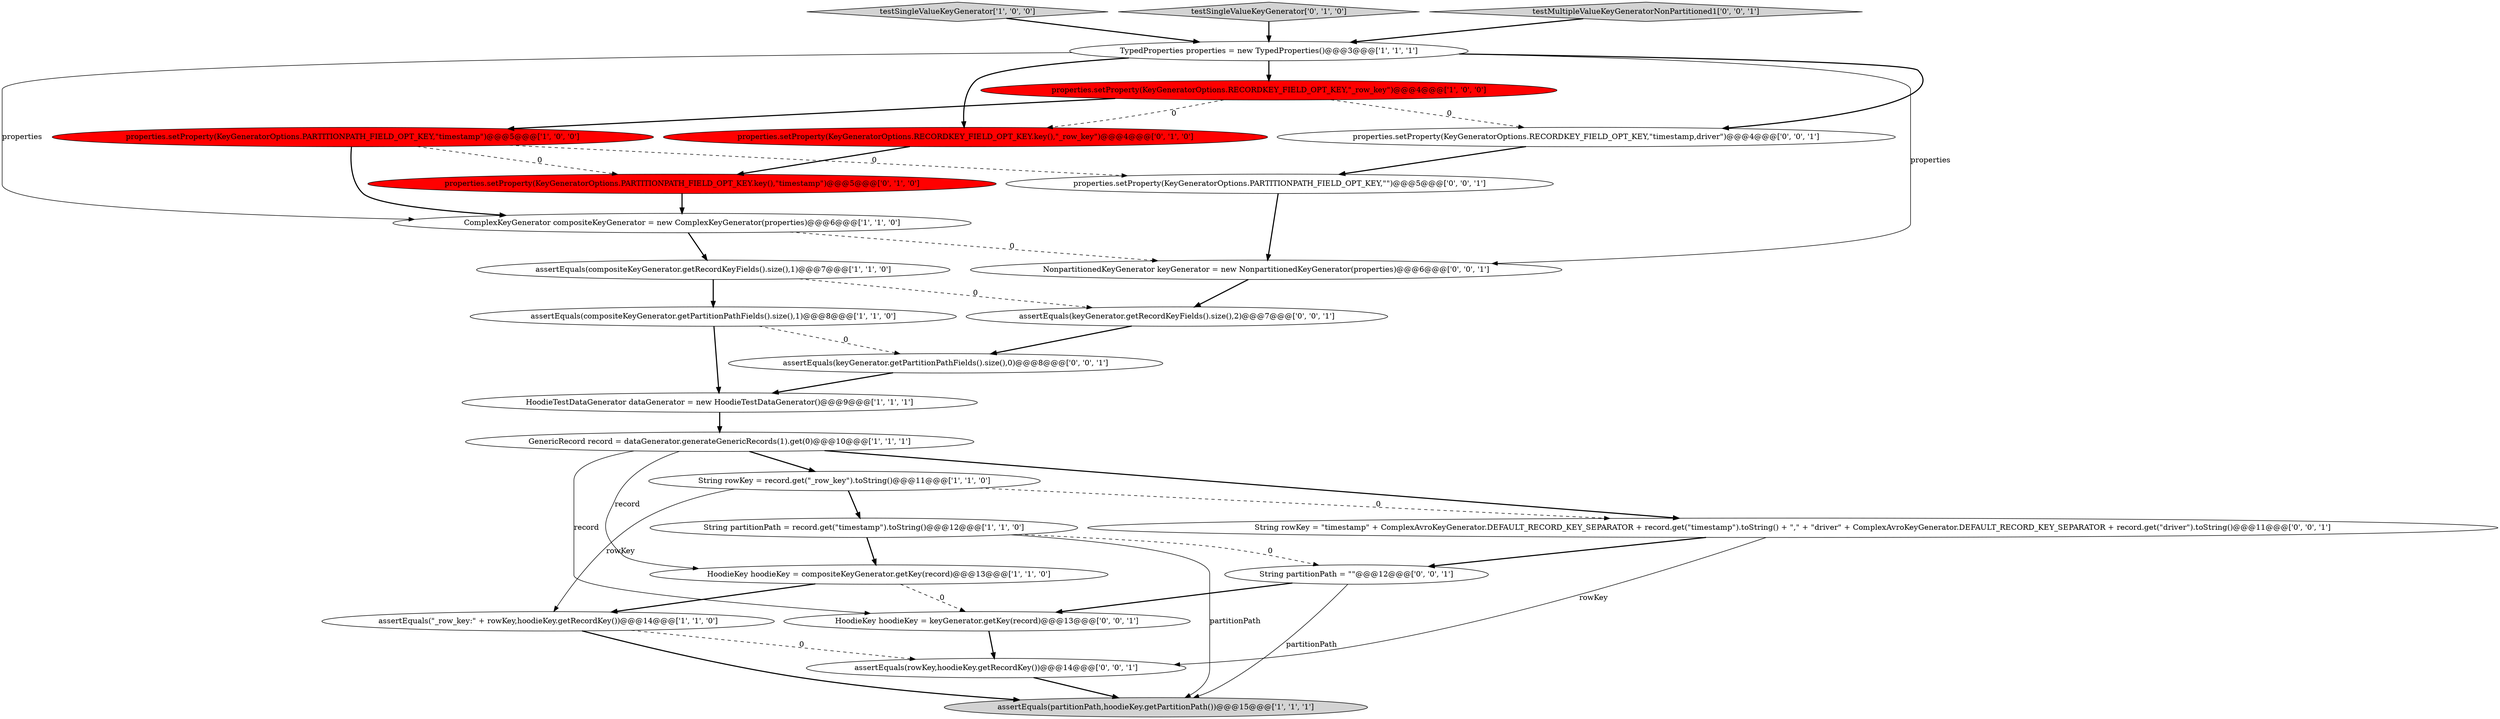 digraph {
3 [style = filled, label = "HoodieTestDataGenerator dataGenerator = new HoodieTestDataGenerator()@@@9@@@['1', '1', '1']", fillcolor = white, shape = ellipse image = "AAA0AAABBB1BBB"];
6 [style = filled, label = "assertEquals(compositeKeyGenerator.getPartitionPathFields().size(),1)@@@8@@@['1', '1', '0']", fillcolor = white, shape = ellipse image = "AAA0AAABBB1BBB"];
1 [style = filled, label = "HoodieKey hoodieKey = compositeKeyGenerator.getKey(record)@@@13@@@['1', '1', '0']", fillcolor = white, shape = ellipse image = "AAA0AAABBB1BBB"];
2 [style = filled, label = "properties.setProperty(KeyGeneratorOptions.PARTITIONPATH_FIELD_OPT_KEY,\"timestamp\")@@@5@@@['1', '0', '0']", fillcolor = red, shape = ellipse image = "AAA1AAABBB1BBB"];
20 [style = filled, label = "String rowKey = \"timestamp\" + ComplexAvroKeyGenerator.DEFAULT_RECORD_KEY_SEPARATOR + record.get(\"timestamp\").toString() + \",\" + \"driver\" + ComplexAvroKeyGenerator.DEFAULT_RECORD_KEY_SEPARATOR + record.get(\"driver\").toString()@@@11@@@['0', '0', '1']", fillcolor = white, shape = ellipse image = "AAA0AAABBB3BBB"];
8 [style = filled, label = "testSingleValueKeyGenerator['1', '0', '0']", fillcolor = lightgray, shape = diamond image = "AAA0AAABBB1BBB"];
14 [style = filled, label = "testSingleValueKeyGenerator['0', '1', '0']", fillcolor = lightgray, shape = diamond image = "AAA0AAABBB2BBB"];
13 [style = filled, label = "TypedProperties properties = new TypedProperties()@@@3@@@['1', '1', '1']", fillcolor = white, shape = ellipse image = "AAA0AAABBB1BBB"];
25 [style = filled, label = "assertEquals(keyGenerator.getPartitionPathFields().size(),0)@@@8@@@['0', '0', '1']", fillcolor = white, shape = ellipse image = "AAA0AAABBB3BBB"];
0 [style = filled, label = "properties.setProperty(KeyGeneratorOptions.RECORDKEY_FIELD_OPT_KEY,\"_row_key\")@@@4@@@['1', '0', '0']", fillcolor = red, shape = ellipse image = "AAA1AAABBB1BBB"];
5 [style = filled, label = "assertEquals(partitionPath,hoodieKey.getPartitionPath())@@@15@@@['1', '1', '1']", fillcolor = lightgray, shape = ellipse image = "AAA0AAABBB1BBB"];
18 [style = filled, label = "testMultipleValueKeyGeneratorNonPartitioned1['0', '0', '1']", fillcolor = lightgray, shape = diamond image = "AAA0AAABBB3BBB"];
23 [style = filled, label = "String partitionPath = \"\"@@@12@@@['0', '0', '1']", fillcolor = white, shape = ellipse image = "AAA0AAABBB3BBB"];
26 [style = filled, label = "assertEquals(rowKey,hoodieKey.getRecordKey())@@@14@@@['0', '0', '1']", fillcolor = white, shape = ellipse image = "AAA0AAABBB3BBB"];
15 [style = filled, label = "properties.setProperty(KeyGeneratorOptions.PARTITIONPATH_FIELD_OPT_KEY.key(),\"timestamp\")@@@5@@@['0', '1', '0']", fillcolor = red, shape = ellipse image = "AAA1AAABBB2BBB"];
4 [style = filled, label = "GenericRecord record = dataGenerator.generateGenericRecords(1).get(0)@@@10@@@['1', '1', '1']", fillcolor = white, shape = ellipse image = "AAA0AAABBB1BBB"];
9 [style = filled, label = "assertEquals(\"_row_key:\" + rowKey,hoodieKey.getRecordKey())@@@14@@@['1', '1', '0']", fillcolor = white, shape = ellipse image = "AAA0AAABBB1BBB"];
16 [style = filled, label = "properties.setProperty(KeyGeneratorOptions.RECORDKEY_FIELD_OPT_KEY.key(),\"_row_key\")@@@4@@@['0', '1', '0']", fillcolor = red, shape = ellipse image = "AAA1AAABBB2BBB"];
21 [style = filled, label = "HoodieKey hoodieKey = keyGenerator.getKey(record)@@@13@@@['0', '0', '1']", fillcolor = white, shape = ellipse image = "AAA0AAABBB3BBB"];
24 [style = filled, label = "properties.setProperty(KeyGeneratorOptions.PARTITIONPATH_FIELD_OPT_KEY,\"\")@@@5@@@['0', '0', '1']", fillcolor = white, shape = ellipse image = "AAA0AAABBB3BBB"];
10 [style = filled, label = "ComplexKeyGenerator compositeKeyGenerator = new ComplexKeyGenerator(properties)@@@6@@@['1', '1', '0']", fillcolor = white, shape = ellipse image = "AAA0AAABBB1BBB"];
11 [style = filled, label = "String partitionPath = record.get(\"timestamp\").toString()@@@12@@@['1', '1', '0']", fillcolor = white, shape = ellipse image = "AAA0AAABBB1BBB"];
19 [style = filled, label = "assertEquals(keyGenerator.getRecordKeyFields().size(),2)@@@7@@@['0', '0', '1']", fillcolor = white, shape = ellipse image = "AAA0AAABBB3BBB"];
22 [style = filled, label = "properties.setProperty(KeyGeneratorOptions.RECORDKEY_FIELD_OPT_KEY,\"timestamp,driver\")@@@4@@@['0', '0', '1']", fillcolor = white, shape = ellipse image = "AAA0AAABBB3BBB"];
12 [style = filled, label = "String rowKey = record.get(\"_row_key\").toString()@@@11@@@['1', '1', '0']", fillcolor = white, shape = ellipse image = "AAA0AAABBB1BBB"];
17 [style = filled, label = "NonpartitionedKeyGenerator keyGenerator = new NonpartitionedKeyGenerator(properties)@@@6@@@['0', '0', '1']", fillcolor = white, shape = ellipse image = "AAA0AAABBB3BBB"];
7 [style = filled, label = "assertEquals(compositeKeyGenerator.getRecordKeyFields().size(),1)@@@7@@@['1', '1', '0']", fillcolor = white, shape = ellipse image = "AAA0AAABBB1BBB"];
6->3 [style = bold, label=""];
16->15 [style = bold, label=""];
15->10 [style = bold, label=""];
12->9 [style = solid, label="rowKey"];
12->20 [style = dashed, label="0"];
13->17 [style = solid, label="properties"];
11->1 [style = bold, label=""];
26->5 [style = bold, label=""];
4->21 [style = solid, label="record"];
0->2 [style = bold, label=""];
25->3 [style = bold, label=""];
12->11 [style = bold, label=""];
0->16 [style = dashed, label="0"];
20->26 [style = solid, label="rowKey"];
11->23 [style = dashed, label="0"];
1->21 [style = dashed, label="0"];
2->10 [style = bold, label=""];
10->7 [style = bold, label=""];
3->4 [style = bold, label=""];
13->16 [style = bold, label=""];
17->19 [style = bold, label=""];
0->22 [style = dashed, label="0"];
1->9 [style = bold, label=""];
19->25 [style = bold, label=""];
13->10 [style = solid, label="properties"];
23->5 [style = solid, label="partitionPath"];
2->15 [style = dashed, label="0"];
4->1 [style = solid, label="record"];
21->26 [style = bold, label=""];
20->23 [style = bold, label=""];
6->25 [style = dashed, label="0"];
23->21 [style = bold, label=""];
7->19 [style = dashed, label="0"];
7->6 [style = bold, label=""];
24->17 [style = bold, label=""];
4->20 [style = bold, label=""];
10->17 [style = dashed, label="0"];
18->13 [style = bold, label=""];
9->26 [style = dashed, label="0"];
9->5 [style = bold, label=""];
4->12 [style = bold, label=""];
11->5 [style = solid, label="partitionPath"];
13->22 [style = bold, label=""];
14->13 [style = bold, label=""];
22->24 [style = bold, label=""];
2->24 [style = dashed, label="0"];
8->13 [style = bold, label=""];
13->0 [style = bold, label=""];
}
